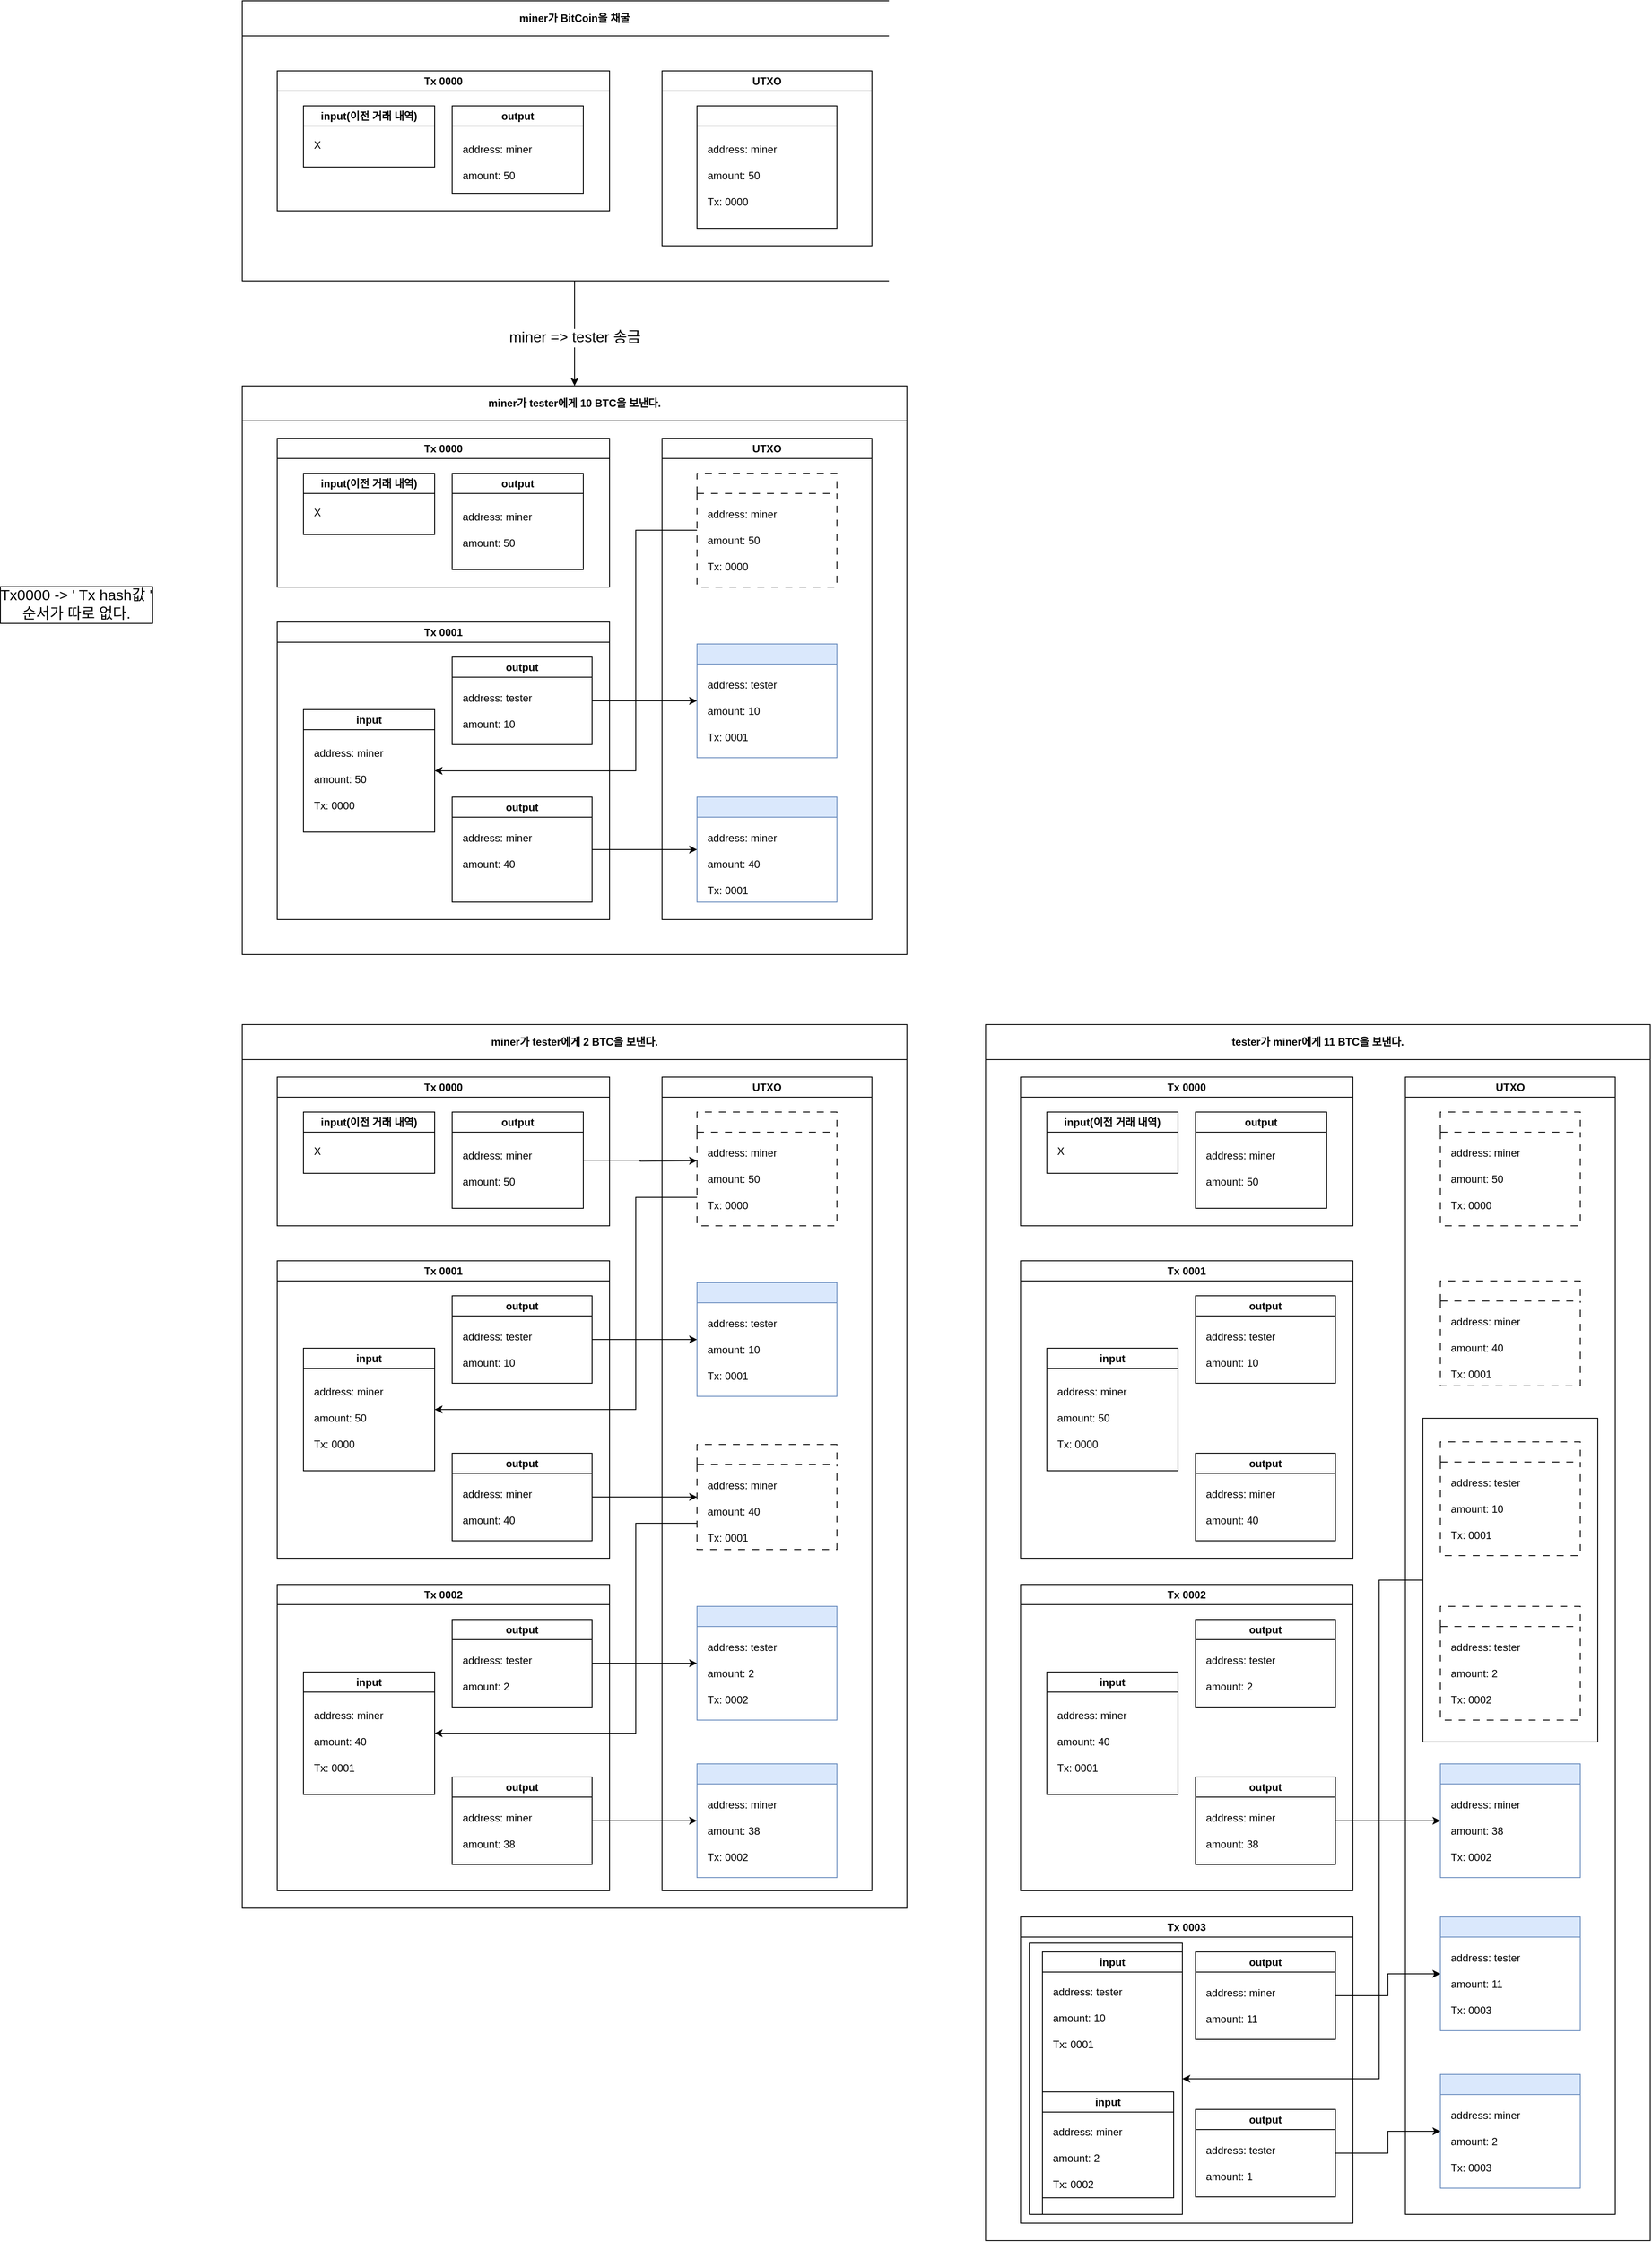 <mxfile version="20.8.13" type="device"><diagram name="페이지-1" id="GHpLm4_vbYnncEQ_8nsO"><mxGraphModel dx="2390" dy="1338" grid="1" gridSize="10" guides="1" tooltips="1" connect="1" arrows="1" fold="1" page="1" pageScale="1" pageWidth="3300" pageHeight="4681" math="0" shadow="0"><root><mxCell id="0"/><mxCell id="1" parent="0"/><mxCell id="pgw1HGAUYNYOQih6tqAu-53" style="edgeStyle=orthogonalEdgeStyle;rounded=0;orthogonalLoop=1;jettySize=auto;html=1;exitX=0.5;exitY=1;exitDx=0;exitDy=0;entryX=0.5;entryY=0;entryDx=0;entryDy=0;" edge="1" parent="1" source="pgw1HGAUYNYOQih6tqAu-1" target="pgw1HGAUYNYOQih6tqAu-20"><mxGeometry relative="1" as="geometry"/></mxCell><mxCell id="pgw1HGAUYNYOQih6tqAu-54" value="miner =&amp;gt; tester 송금" style="edgeLabel;html=1;align=center;verticalAlign=middle;resizable=0;points=[];fontSize=17;" vertex="1" connectable="0" parent="pgw1HGAUYNYOQih6tqAu-53"><mxGeometry x="0.077" relative="1" as="geometry"><mxPoint as="offset"/></mxGeometry></mxCell><mxCell id="pgw1HGAUYNYOQih6tqAu-1" value="miner가 BitCoin을 채굴" style="swimlane;whiteSpace=wrap;html=1;startSize=40;" vertex="1" parent="1"><mxGeometry x="400" y="240" width="760" height="320" as="geometry"/></mxCell><mxCell id="pgw1HGAUYNYOQih6tqAu-3" value="Tx 0000" style="swimlane;whiteSpace=wrap;html=1;" vertex="1" parent="pgw1HGAUYNYOQih6tqAu-1"><mxGeometry x="40" y="80" width="380" height="160" as="geometry"/></mxCell><mxCell id="pgw1HGAUYNYOQih6tqAu-4" value="input(이전 거래 내역)" style="swimlane;whiteSpace=wrap;html=1;" vertex="1" parent="pgw1HGAUYNYOQih6tqAu-3"><mxGeometry x="30" y="40" width="150" height="70" as="geometry"/></mxCell><mxCell id="pgw1HGAUYNYOQih6tqAu-8" value="X" style="text;html=1;align=left;verticalAlign=middle;resizable=0;points=[];autosize=1;strokeColor=none;fillColor=none;" vertex="1" parent="pgw1HGAUYNYOQih6tqAu-4"><mxGeometry x="10" y="30" width="30" height="30" as="geometry"/></mxCell><mxCell id="pgw1HGAUYNYOQih6tqAu-5" value="output" style="swimlane;whiteSpace=wrap;html=1;" vertex="1" parent="pgw1HGAUYNYOQih6tqAu-3"><mxGeometry x="200" y="40" width="150" height="100" as="geometry"/></mxCell><mxCell id="pgw1HGAUYNYOQih6tqAu-6" value="address: miner" style="text;html=1;align=left;verticalAlign=middle;resizable=0;points=[];autosize=1;strokeColor=none;fillColor=none;" vertex="1" parent="pgw1HGAUYNYOQih6tqAu-5"><mxGeometry x="10" y="35" width="100" height="30" as="geometry"/></mxCell><mxCell id="pgw1HGAUYNYOQih6tqAu-7" value="amount: 50" style="text;html=1;align=left;verticalAlign=middle;resizable=0;points=[];autosize=1;strokeColor=none;fillColor=none;" vertex="1" parent="pgw1HGAUYNYOQih6tqAu-5"><mxGeometry x="10" y="65" width="80" height="30" as="geometry"/></mxCell><mxCell id="pgw1HGAUYNYOQih6tqAu-12" value="UTXO" style="swimlane;whiteSpace=wrap;html=1;" vertex="1" parent="pgw1HGAUYNYOQih6tqAu-1"><mxGeometry x="480" y="80" width="240" height="200" as="geometry"/></mxCell><mxCell id="pgw1HGAUYNYOQih6tqAu-15" value="" style="swimlane;whiteSpace=wrap;html=1;" vertex="1" parent="pgw1HGAUYNYOQih6tqAu-12"><mxGeometry x="40" y="40" width="160" height="140" as="geometry"/></mxCell><mxCell id="pgw1HGAUYNYOQih6tqAu-16" value="address: miner" style="text;html=1;align=left;verticalAlign=middle;resizable=0;points=[];autosize=1;strokeColor=none;fillColor=none;" vertex="1" parent="pgw1HGAUYNYOQih6tqAu-15"><mxGeometry x="10" y="35" width="100" height="30" as="geometry"/></mxCell><mxCell id="pgw1HGAUYNYOQih6tqAu-17" value="amount: 50" style="text;html=1;align=left;verticalAlign=middle;resizable=0;points=[];autosize=1;strokeColor=none;fillColor=none;" vertex="1" parent="pgw1HGAUYNYOQih6tqAu-15"><mxGeometry x="10" y="65" width="80" height="30" as="geometry"/></mxCell><mxCell id="pgw1HGAUYNYOQih6tqAu-19" value="Tx: 0000" style="text;html=1;align=left;verticalAlign=middle;resizable=0;points=[];autosize=1;strokeColor=none;fillColor=none;" vertex="1" parent="pgw1HGAUYNYOQih6tqAu-15"><mxGeometry x="10" y="95" width="70" height="30" as="geometry"/></mxCell><mxCell id="pgw1HGAUYNYOQih6tqAu-20" value="miner가 tester에게 10 BTC을 보낸다." style="swimlane;whiteSpace=wrap;html=1;startSize=40;" vertex="1" parent="1"><mxGeometry x="400" y="680" width="760" height="650" as="geometry"/></mxCell><mxCell id="pgw1HGAUYNYOQih6tqAu-21" value="Tx 0000" style="swimlane;whiteSpace=wrap;html=1;" vertex="1" parent="pgw1HGAUYNYOQih6tqAu-20"><mxGeometry x="40" y="60" width="380" height="170" as="geometry"/></mxCell><mxCell id="pgw1HGAUYNYOQih6tqAu-22" value="input(이전 거래 내역)" style="swimlane;whiteSpace=wrap;html=1;" vertex="1" parent="pgw1HGAUYNYOQih6tqAu-21"><mxGeometry x="30" y="40" width="150" height="70" as="geometry"/></mxCell><mxCell id="pgw1HGAUYNYOQih6tqAu-23" value="X" style="text;html=1;align=left;verticalAlign=middle;resizable=0;points=[];autosize=1;strokeColor=none;fillColor=none;" vertex="1" parent="pgw1HGAUYNYOQih6tqAu-22"><mxGeometry x="10" y="30" width="30" height="30" as="geometry"/></mxCell><mxCell id="pgw1HGAUYNYOQih6tqAu-24" value="output" style="swimlane;whiteSpace=wrap;html=1;" vertex="1" parent="pgw1HGAUYNYOQih6tqAu-21"><mxGeometry x="200" y="40" width="150" height="110" as="geometry"/></mxCell><mxCell id="pgw1HGAUYNYOQih6tqAu-25" value="address: miner" style="text;html=1;align=left;verticalAlign=middle;resizable=0;points=[];autosize=1;strokeColor=none;fillColor=none;" vertex="1" parent="pgw1HGAUYNYOQih6tqAu-24"><mxGeometry x="10" y="35" width="100" height="30" as="geometry"/></mxCell><mxCell id="pgw1HGAUYNYOQih6tqAu-26" value="amount: 50" style="text;html=1;align=left;verticalAlign=middle;resizable=0;points=[];autosize=1;strokeColor=none;fillColor=none;" vertex="1" parent="pgw1HGAUYNYOQih6tqAu-24"><mxGeometry x="10" y="65" width="80" height="30" as="geometry"/></mxCell><mxCell id="pgw1HGAUYNYOQih6tqAu-27" value="UTXO" style="swimlane;whiteSpace=wrap;html=1;" vertex="1" parent="pgw1HGAUYNYOQih6tqAu-20"><mxGeometry x="480" y="60" width="240" height="550" as="geometry"/></mxCell><mxCell id="pgw1HGAUYNYOQih6tqAu-45" value="" style="swimlane;whiteSpace=wrap;html=1;fillColor=#dae8fc;strokeColor=#6c8ebf;" vertex="1" parent="pgw1HGAUYNYOQih6tqAu-27"><mxGeometry x="40" y="235" width="160" height="130" as="geometry"/></mxCell><mxCell id="pgw1HGAUYNYOQih6tqAu-46" value="address: tester" style="text;html=1;align=left;verticalAlign=middle;resizable=0;points=[];autosize=1;strokeColor=none;fillColor=none;" vertex="1" parent="pgw1HGAUYNYOQih6tqAu-45"><mxGeometry x="10" y="32" width="100" height="30" as="geometry"/></mxCell><mxCell id="pgw1HGAUYNYOQih6tqAu-47" value="amount: 10" style="text;html=1;align=left;verticalAlign=middle;resizable=0;points=[];autosize=1;strokeColor=none;fillColor=none;" vertex="1" parent="pgw1HGAUYNYOQih6tqAu-45"><mxGeometry x="10" y="62" width="80" height="30" as="geometry"/></mxCell><mxCell id="pgw1HGAUYNYOQih6tqAu-48" value="Tx: 0001" style="text;html=1;align=left;verticalAlign=middle;resizable=0;points=[];autosize=1;strokeColor=none;fillColor=none;" vertex="1" parent="pgw1HGAUYNYOQih6tqAu-45"><mxGeometry x="10" y="92" width="70" height="30" as="geometry"/></mxCell><mxCell id="pgw1HGAUYNYOQih6tqAu-49" value="" style="swimlane;whiteSpace=wrap;html=1;fillColor=#dae8fc;strokeColor=#6c8ebf;" vertex="1" parent="pgw1HGAUYNYOQih6tqAu-27"><mxGeometry x="40" y="410" width="160" height="120" as="geometry"/></mxCell><mxCell id="pgw1HGAUYNYOQih6tqAu-50" value="address: miner" style="text;html=1;align=left;verticalAlign=middle;resizable=0;points=[];autosize=1;strokeColor=none;fillColor=none;" vertex="1" parent="pgw1HGAUYNYOQih6tqAu-49"><mxGeometry x="10" y="32" width="100" height="30" as="geometry"/></mxCell><mxCell id="pgw1HGAUYNYOQih6tqAu-51" value="amount: 40" style="text;html=1;align=left;verticalAlign=middle;resizable=0;points=[];autosize=1;strokeColor=none;fillColor=none;" vertex="1" parent="pgw1HGAUYNYOQih6tqAu-49"><mxGeometry x="10" y="62" width="80" height="30" as="geometry"/></mxCell><mxCell id="pgw1HGAUYNYOQih6tqAu-52" value="Tx: 0001" style="text;html=1;align=left;verticalAlign=middle;resizable=0;points=[];autosize=1;strokeColor=none;fillColor=none;" vertex="1" parent="pgw1HGAUYNYOQih6tqAu-49"><mxGeometry x="10" y="92" width="70" height="30" as="geometry"/></mxCell><mxCell id="pgw1HGAUYNYOQih6tqAu-56" value="" style="swimlane;whiteSpace=wrap;html=1;dashed=1;dashPattern=8 8;" vertex="1" parent="pgw1HGAUYNYOQih6tqAu-27"><mxGeometry x="40" y="40" width="160" height="130" as="geometry"/></mxCell><mxCell id="pgw1HGAUYNYOQih6tqAu-57" value="address: miner" style="text;html=1;align=left;verticalAlign=middle;resizable=0;points=[];autosize=1;strokeColor=none;fillColor=none;" vertex="1" parent="pgw1HGAUYNYOQih6tqAu-56"><mxGeometry x="10" y="32" width="100" height="30" as="geometry"/></mxCell><mxCell id="pgw1HGAUYNYOQih6tqAu-58" value="amount: 50" style="text;html=1;align=left;verticalAlign=middle;resizable=0;points=[];autosize=1;strokeColor=none;fillColor=none;" vertex="1" parent="pgw1HGAUYNYOQih6tqAu-56"><mxGeometry x="10" y="62" width="80" height="30" as="geometry"/></mxCell><mxCell id="pgw1HGAUYNYOQih6tqAu-59" value="Tx: 0000" style="text;html=1;align=left;verticalAlign=middle;resizable=0;points=[];autosize=1;strokeColor=none;fillColor=none;" vertex="1" parent="pgw1HGAUYNYOQih6tqAu-56"><mxGeometry x="10" y="92" width="70" height="30" as="geometry"/></mxCell><mxCell id="pgw1HGAUYNYOQih6tqAu-32" value="Tx 0001" style="swimlane;whiteSpace=wrap;html=1;" vertex="1" parent="pgw1HGAUYNYOQih6tqAu-20"><mxGeometry x="40" y="270" width="380" height="340" as="geometry"/></mxCell><mxCell id="pgw1HGAUYNYOQih6tqAu-35" value="output" style="swimlane;whiteSpace=wrap;html=1;" vertex="1" parent="pgw1HGAUYNYOQih6tqAu-32"><mxGeometry x="200" y="40" width="160" height="100" as="geometry"/></mxCell><mxCell id="pgw1HGAUYNYOQih6tqAu-36" value="address: tester" style="text;html=1;align=left;verticalAlign=middle;resizable=0;points=[];autosize=1;strokeColor=none;fillColor=none;" vertex="1" parent="pgw1HGAUYNYOQih6tqAu-35"><mxGeometry x="10" y="32" width="100" height="30" as="geometry"/></mxCell><mxCell id="pgw1HGAUYNYOQih6tqAu-37" value="amount: 10" style="text;html=1;align=left;verticalAlign=middle;resizable=0;points=[];autosize=1;strokeColor=none;fillColor=none;" vertex="1" parent="pgw1HGAUYNYOQih6tqAu-35"><mxGeometry x="10" y="62" width="80" height="30" as="geometry"/></mxCell><mxCell id="pgw1HGAUYNYOQih6tqAu-38" value="input" style="swimlane;whiteSpace=wrap;html=1;" vertex="1" parent="pgw1HGAUYNYOQih6tqAu-32"><mxGeometry x="30" y="100" width="150" height="140" as="geometry"/></mxCell><mxCell id="pgw1HGAUYNYOQih6tqAu-39" value="address: miner" style="text;html=1;align=left;verticalAlign=middle;resizable=0;points=[];autosize=1;strokeColor=none;fillColor=none;" vertex="1" parent="pgw1HGAUYNYOQih6tqAu-38"><mxGeometry x="10" y="35" width="100" height="30" as="geometry"/></mxCell><mxCell id="pgw1HGAUYNYOQih6tqAu-40" value="amount: 50" style="text;html=1;align=left;verticalAlign=middle;resizable=0;points=[];autosize=1;strokeColor=none;fillColor=none;" vertex="1" parent="pgw1HGAUYNYOQih6tqAu-38"><mxGeometry x="10" y="65" width="80" height="30" as="geometry"/></mxCell><mxCell id="pgw1HGAUYNYOQih6tqAu-41" value="Tx: 0000" style="text;html=1;align=left;verticalAlign=middle;resizable=0;points=[];autosize=1;strokeColor=none;fillColor=none;" vertex="1" parent="pgw1HGAUYNYOQih6tqAu-38"><mxGeometry x="10" y="95" width="70" height="30" as="geometry"/></mxCell><mxCell id="pgw1HGAUYNYOQih6tqAu-42" value="output" style="swimlane;whiteSpace=wrap;html=1;" vertex="1" parent="pgw1HGAUYNYOQih6tqAu-32"><mxGeometry x="200" y="200" width="160" height="120" as="geometry"/></mxCell><mxCell id="pgw1HGAUYNYOQih6tqAu-43" value="address: miner" style="text;html=1;align=left;verticalAlign=middle;resizable=0;points=[];autosize=1;strokeColor=none;fillColor=none;" vertex="1" parent="pgw1HGAUYNYOQih6tqAu-42"><mxGeometry x="10" y="32" width="100" height="30" as="geometry"/></mxCell><mxCell id="pgw1HGAUYNYOQih6tqAu-44" value="amount: 40" style="text;html=1;align=left;verticalAlign=middle;resizable=0;points=[];autosize=1;strokeColor=none;fillColor=none;" vertex="1" parent="pgw1HGAUYNYOQih6tqAu-42"><mxGeometry x="10" y="62" width="80" height="30" as="geometry"/></mxCell><mxCell id="pgw1HGAUYNYOQih6tqAu-62" style="edgeStyle=orthogonalEdgeStyle;rounded=0;orthogonalLoop=1;jettySize=auto;html=1;exitX=0;exitY=0.5;exitDx=0;exitDy=0;entryX=1;entryY=0.5;entryDx=0;entryDy=0;fontSize=17;" edge="1" parent="pgw1HGAUYNYOQih6tqAu-20" source="pgw1HGAUYNYOQih6tqAu-56" target="pgw1HGAUYNYOQih6tqAu-38"><mxGeometry relative="1" as="geometry"><Array as="points"><mxPoint x="450" y="165"/><mxPoint x="450" y="440"/></Array></mxGeometry></mxCell><mxCell id="pgw1HGAUYNYOQih6tqAu-114" style="edgeStyle=orthogonalEdgeStyle;rounded=0;orthogonalLoop=1;jettySize=auto;html=1;exitX=1;exitY=0.5;exitDx=0;exitDy=0;entryX=0;entryY=0.5;entryDx=0;entryDy=0;fontSize=17;" edge="1" parent="pgw1HGAUYNYOQih6tqAu-20" source="pgw1HGAUYNYOQih6tqAu-35" target="pgw1HGAUYNYOQih6tqAu-45"><mxGeometry relative="1" as="geometry"/></mxCell><mxCell id="pgw1HGAUYNYOQih6tqAu-115" style="edgeStyle=orthogonalEdgeStyle;rounded=0;orthogonalLoop=1;jettySize=auto;html=1;exitX=1;exitY=0.5;exitDx=0;exitDy=0;entryX=0;entryY=0.5;entryDx=0;entryDy=0;fontSize=17;" edge="1" parent="pgw1HGAUYNYOQih6tqAu-20" source="pgw1HGAUYNYOQih6tqAu-42" target="pgw1HGAUYNYOQih6tqAu-49"><mxGeometry relative="1" as="geometry"/></mxCell><mxCell id="pgw1HGAUYNYOQih6tqAu-63" value="miner가 tester에게 2 BTC을 보낸다." style="swimlane;whiteSpace=wrap;html=1;startSize=40;" vertex="1" parent="1"><mxGeometry x="400" y="1410" width="760" height="1010" as="geometry"/></mxCell><mxCell id="pgw1HGAUYNYOQih6tqAu-64" value="Tx 0000" style="swimlane;whiteSpace=wrap;html=1;" vertex="1" parent="pgw1HGAUYNYOQih6tqAu-63"><mxGeometry x="40" y="60" width="380" height="170" as="geometry"/></mxCell><mxCell id="pgw1HGAUYNYOQih6tqAu-65" value="input(이전 거래 내역)" style="swimlane;whiteSpace=wrap;html=1;" vertex="1" parent="pgw1HGAUYNYOQih6tqAu-64"><mxGeometry x="30" y="40" width="150" height="70" as="geometry"/></mxCell><mxCell id="pgw1HGAUYNYOQih6tqAu-66" value="X" style="text;html=1;align=left;verticalAlign=middle;resizable=0;points=[];autosize=1;strokeColor=none;fillColor=none;" vertex="1" parent="pgw1HGAUYNYOQih6tqAu-65"><mxGeometry x="10" y="30" width="30" height="30" as="geometry"/></mxCell><mxCell id="pgw1HGAUYNYOQih6tqAu-67" value="output" style="swimlane;whiteSpace=wrap;html=1;" vertex="1" parent="pgw1HGAUYNYOQih6tqAu-64"><mxGeometry x="200" y="40" width="150" height="110" as="geometry"/></mxCell><mxCell id="pgw1HGAUYNYOQih6tqAu-68" value="address: miner" style="text;html=1;align=left;verticalAlign=middle;resizable=0;points=[];autosize=1;strokeColor=none;fillColor=none;" vertex="1" parent="pgw1HGAUYNYOQih6tqAu-67"><mxGeometry x="10" y="35" width="100" height="30" as="geometry"/></mxCell><mxCell id="pgw1HGAUYNYOQih6tqAu-69" value="amount: 50" style="text;html=1;align=left;verticalAlign=middle;resizable=0;points=[];autosize=1;strokeColor=none;fillColor=none;" vertex="1" parent="pgw1HGAUYNYOQih6tqAu-67"><mxGeometry x="10" y="65" width="80" height="30" as="geometry"/></mxCell><mxCell id="pgw1HGAUYNYOQih6tqAu-70" value="UTXO" style="swimlane;whiteSpace=wrap;html=1;" vertex="1" parent="pgw1HGAUYNYOQih6tqAu-63"><mxGeometry x="480" y="60" width="240" height="930" as="geometry"/></mxCell><mxCell id="pgw1HGAUYNYOQih6tqAu-75" value="" style="swimlane;whiteSpace=wrap;html=1;dashed=1;dashPattern=8 8;" vertex="1" parent="pgw1HGAUYNYOQih6tqAu-70"><mxGeometry x="40" y="420" width="160" height="120" as="geometry"/></mxCell><mxCell id="pgw1HGAUYNYOQih6tqAu-76" value="address: miner" style="text;html=1;align=left;verticalAlign=middle;resizable=0;points=[];autosize=1;strokeColor=none;fillColor=none;" vertex="1" parent="pgw1HGAUYNYOQih6tqAu-75"><mxGeometry x="10" y="32" width="100" height="30" as="geometry"/></mxCell><mxCell id="pgw1HGAUYNYOQih6tqAu-77" value="amount: 40" style="text;html=1;align=left;verticalAlign=middle;resizable=0;points=[];autosize=1;strokeColor=none;fillColor=none;" vertex="1" parent="pgw1HGAUYNYOQih6tqAu-75"><mxGeometry x="10" y="62" width="80" height="30" as="geometry"/></mxCell><mxCell id="pgw1HGAUYNYOQih6tqAu-78" value="Tx: 0001" style="text;html=1;align=left;verticalAlign=middle;resizable=0;points=[];autosize=1;strokeColor=none;fillColor=none;" vertex="1" parent="pgw1HGAUYNYOQih6tqAu-75"><mxGeometry x="10" y="92" width="70" height="30" as="geometry"/></mxCell><mxCell id="pgw1HGAUYNYOQih6tqAu-79" value="" style="swimlane;whiteSpace=wrap;html=1;dashed=1;dashPattern=8 8;" vertex="1" parent="pgw1HGAUYNYOQih6tqAu-70"><mxGeometry x="40" y="40" width="160" height="130" as="geometry"/></mxCell><mxCell id="pgw1HGAUYNYOQih6tqAu-80" value="address: miner" style="text;html=1;align=left;verticalAlign=middle;resizable=0;points=[];autosize=1;strokeColor=none;fillColor=none;" vertex="1" parent="pgw1HGAUYNYOQih6tqAu-79"><mxGeometry x="10" y="32" width="100" height="30" as="geometry"/></mxCell><mxCell id="pgw1HGAUYNYOQih6tqAu-81" value="amount: 50" style="text;html=1;align=left;verticalAlign=middle;resizable=0;points=[];autosize=1;strokeColor=none;fillColor=none;" vertex="1" parent="pgw1HGAUYNYOQih6tqAu-79"><mxGeometry x="10" y="62" width="80" height="30" as="geometry"/></mxCell><mxCell id="pgw1HGAUYNYOQih6tqAu-82" value="Tx: 0000" style="text;html=1;align=left;verticalAlign=middle;resizable=0;points=[];autosize=1;strokeColor=none;fillColor=none;" vertex="1" parent="pgw1HGAUYNYOQih6tqAu-79"><mxGeometry x="10" y="92" width="70" height="30" as="geometry"/></mxCell><mxCell id="pgw1HGAUYNYOQih6tqAu-106" value="" style="swimlane;whiteSpace=wrap;html=1;fillColor=#dae8fc;strokeColor=#6c8ebf;" vertex="1" parent="pgw1HGAUYNYOQih6tqAu-70"><mxGeometry x="40" y="605" width="160" height="130" as="geometry"/></mxCell><mxCell id="pgw1HGAUYNYOQih6tqAu-107" value="address: tester" style="text;html=1;align=left;verticalAlign=middle;resizable=0;points=[];autosize=1;strokeColor=none;fillColor=none;" vertex="1" parent="pgw1HGAUYNYOQih6tqAu-106"><mxGeometry x="10" y="32" width="100" height="30" as="geometry"/></mxCell><mxCell id="pgw1HGAUYNYOQih6tqAu-108" value="amount: 2" style="text;html=1;align=left;verticalAlign=middle;resizable=0;points=[];autosize=1;strokeColor=none;fillColor=none;" vertex="1" parent="pgw1HGAUYNYOQih6tqAu-106"><mxGeometry x="10" y="62" width="80" height="30" as="geometry"/></mxCell><mxCell id="pgw1HGAUYNYOQih6tqAu-109" value="Tx: 0002" style="text;html=1;align=left;verticalAlign=middle;resizable=0;points=[];autosize=1;strokeColor=none;fillColor=none;" vertex="1" parent="pgw1HGAUYNYOQih6tqAu-106"><mxGeometry x="10" y="92" width="70" height="30" as="geometry"/></mxCell><mxCell id="pgw1HGAUYNYOQih6tqAu-110" value="" style="swimlane;whiteSpace=wrap;html=1;fillColor=#dae8fc;strokeColor=#6c8ebf;" vertex="1" parent="pgw1HGAUYNYOQih6tqAu-70"><mxGeometry x="40" y="785" width="160" height="130" as="geometry"/></mxCell><mxCell id="pgw1HGAUYNYOQih6tqAu-111" value="address: miner" style="text;html=1;align=left;verticalAlign=middle;resizable=0;points=[];autosize=1;strokeColor=none;fillColor=none;" vertex="1" parent="pgw1HGAUYNYOQih6tqAu-110"><mxGeometry x="10" y="32" width="100" height="30" as="geometry"/></mxCell><mxCell id="pgw1HGAUYNYOQih6tqAu-112" value="amount: 38" style="text;html=1;align=left;verticalAlign=middle;resizable=0;points=[];autosize=1;strokeColor=none;fillColor=none;" vertex="1" parent="pgw1HGAUYNYOQih6tqAu-110"><mxGeometry x="10" y="62" width="80" height="30" as="geometry"/></mxCell><mxCell id="pgw1HGAUYNYOQih6tqAu-113" value="Tx: 0002" style="text;html=1;align=left;verticalAlign=middle;resizable=0;points=[];autosize=1;strokeColor=none;fillColor=none;" vertex="1" parent="pgw1HGAUYNYOQih6tqAu-110"><mxGeometry x="10" y="92" width="70" height="30" as="geometry"/></mxCell><mxCell id="pgw1HGAUYNYOQih6tqAu-71" value="" style="swimlane;whiteSpace=wrap;html=1;fillColor=#dae8fc;strokeColor=#6c8ebf;" vertex="1" parent="pgw1HGAUYNYOQih6tqAu-70"><mxGeometry x="40" y="235" width="160" height="130" as="geometry"/></mxCell><mxCell id="pgw1HGAUYNYOQih6tqAu-72" value="address: tester" style="text;html=1;align=left;verticalAlign=middle;resizable=0;points=[];autosize=1;strokeColor=none;fillColor=none;" vertex="1" parent="pgw1HGAUYNYOQih6tqAu-71"><mxGeometry x="10" y="32" width="100" height="30" as="geometry"/></mxCell><mxCell id="pgw1HGAUYNYOQih6tqAu-73" value="amount: 10" style="text;html=1;align=left;verticalAlign=middle;resizable=0;points=[];autosize=1;strokeColor=none;fillColor=none;" vertex="1" parent="pgw1HGAUYNYOQih6tqAu-71"><mxGeometry x="10" y="62" width="80" height="30" as="geometry"/></mxCell><mxCell id="pgw1HGAUYNYOQih6tqAu-74" value="Tx: 0001" style="text;html=1;align=left;verticalAlign=middle;resizable=0;points=[];autosize=1;strokeColor=none;fillColor=none;" vertex="1" parent="pgw1HGAUYNYOQih6tqAu-71"><mxGeometry x="10" y="92" width="70" height="30" as="geometry"/></mxCell><mxCell id="pgw1HGAUYNYOQih6tqAu-83" value="Tx 0001" style="swimlane;whiteSpace=wrap;html=1;" vertex="1" parent="pgw1HGAUYNYOQih6tqAu-63"><mxGeometry x="40" y="270" width="380" height="340" as="geometry"/></mxCell><mxCell id="pgw1HGAUYNYOQih6tqAu-84" value="output" style="swimlane;whiteSpace=wrap;html=1;" vertex="1" parent="pgw1HGAUYNYOQih6tqAu-83"><mxGeometry x="200" y="40" width="160" height="100" as="geometry"/></mxCell><mxCell id="pgw1HGAUYNYOQih6tqAu-85" value="address: tester" style="text;html=1;align=left;verticalAlign=middle;resizable=0;points=[];autosize=1;strokeColor=none;fillColor=none;" vertex="1" parent="pgw1HGAUYNYOQih6tqAu-84"><mxGeometry x="10" y="32" width="100" height="30" as="geometry"/></mxCell><mxCell id="pgw1HGAUYNYOQih6tqAu-86" value="amount: 10" style="text;html=1;align=left;verticalAlign=middle;resizable=0;points=[];autosize=1;strokeColor=none;fillColor=none;" vertex="1" parent="pgw1HGAUYNYOQih6tqAu-84"><mxGeometry x="10" y="62" width="80" height="30" as="geometry"/></mxCell><mxCell id="pgw1HGAUYNYOQih6tqAu-87" value="input" style="swimlane;whiteSpace=wrap;html=1;" vertex="1" parent="pgw1HGAUYNYOQih6tqAu-83"><mxGeometry x="30" y="100" width="150" height="140" as="geometry"/></mxCell><mxCell id="pgw1HGAUYNYOQih6tqAu-88" value="address: miner" style="text;html=1;align=left;verticalAlign=middle;resizable=0;points=[];autosize=1;strokeColor=none;fillColor=none;" vertex="1" parent="pgw1HGAUYNYOQih6tqAu-87"><mxGeometry x="10" y="35" width="100" height="30" as="geometry"/></mxCell><mxCell id="pgw1HGAUYNYOQih6tqAu-89" value="amount: 50" style="text;html=1;align=left;verticalAlign=middle;resizable=0;points=[];autosize=1;strokeColor=none;fillColor=none;" vertex="1" parent="pgw1HGAUYNYOQih6tqAu-87"><mxGeometry x="10" y="65" width="80" height="30" as="geometry"/></mxCell><mxCell id="pgw1HGAUYNYOQih6tqAu-90" value="Tx: 0000" style="text;html=1;align=left;verticalAlign=middle;resizable=0;points=[];autosize=1;strokeColor=none;fillColor=none;" vertex="1" parent="pgw1HGAUYNYOQih6tqAu-87"><mxGeometry x="10" y="95" width="70" height="30" as="geometry"/></mxCell><mxCell id="pgw1HGAUYNYOQih6tqAu-91" value="output" style="swimlane;whiteSpace=wrap;html=1;" vertex="1" parent="pgw1HGAUYNYOQih6tqAu-83"><mxGeometry x="200" y="220" width="160" height="100" as="geometry"/></mxCell><mxCell id="pgw1HGAUYNYOQih6tqAu-92" value="address: miner" style="text;html=1;align=left;verticalAlign=middle;resizable=0;points=[];autosize=1;strokeColor=none;fillColor=none;" vertex="1" parent="pgw1HGAUYNYOQih6tqAu-91"><mxGeometry x="10" y="32" width="100" height="30" as="geometry"/></mxCell><mxCell id="pgw1HGAUYNYOQih6tqAu-93" value="amount: 40" style="text;html=1;align=left;verticalAlign=middle;resizable=0;points=[];autosize=1;strokeColor=none;fillColor=none;" vertex="1" parent="pgw1HGAUYNYOQih6tqAu-91"><mxGeometry x="10" y="62" width="80" height="30" as="geometry"/></mxCell><mxCell id="pgw1HGAUYNYOQih6tqAu-94" style="edgeStyle=orthogonalEdgeStyle;rounded=0;orthogonalLoop=1;jettySize=auto;html=1;exitX=0;exitY=0.75;exitDx=0;exitDy=0;entryX=1;entryY=0.5;entryDx=0;entryDy=0;fontSize=17;" edge="1" parent="pgw1HGAUYNYOQih6tqAu-63" source="pgw1HGAUYNYOQih6tqAu-79" target="pgw1HGAUYNYOQih6tqAu-87"><mxGeometry relative="1" as="geometry"><Array as="points"><mxPoint x="450" y="197"/><mxPoint x="450" y="440"/></Array></mxGeometry></mxCell><mxCell id="pgw1HGAUYNYOQih6tqAu-95" value="Tx 0002" style="swimlane;whiteSpace=wrap;html=1;" vertex="1" parent="pgw1HGAUYNYOQih6tqAu-63"><mxGeometry x="40" y="640" width="380" height="350" as="geometry"/></mxCell><mxCell id="pgw1HGAUYNYOQih6tqAu-96" value="output" style="swimlane;whiteSpace=wrap;html=1;" vertex="1" parent="pgw1HGAUYNYOQih6tqAu-95"><mxGeometry x="200" y="40" width="160" height="100" as="geometry"/></mxCell><mxCell id="pgw1HGAUYNYOQih6tqAu-97" value="address: tester" style="text;html=1;align=left;verticalAlign=middle;resizable=0;points=[];autosize=1;strokeColor=none;fillColor=none;" vertex="1" parent="pgw1HGAUYNYOQih6tqAu-96"><mxGeometry x="10" y="32" width="100" height="30" as="geometry"/></mxCell><mxCell id="pgw1HGAUYNYOQih6tqAu-98" value="amount: 2" style="text;html=1;align=left;verticalAlign=middle;resizable=0;points=[];autosize=1;strokeColor=none;fillColor=none;" vertex="1" parent="pgw1HGAUYNYOQih6tqAu-96"><mxGeometry x="10" y="62" width="80" height="30" as="geometry"/></mxCell><mxCell id="pgw1HGAUYNYOQih6tqAu-99" value="input" style="swimlane;whiteSpace=wrap;html=1;" vertex="1" parent="pgw1HGAUYNYOQih6tqAu-95"><mxGeometry x="30" y="100" width="150" height="140" as="geometry"/></mxCell><mxCell id="pgw1HGAUYNYOQih6tqAu-100" value="address: miner" style="text;html=1;align=left;verticalAlign=middle;resizable=0;points=[];autosize=1;strokeColor=none;fillColor=none;" vertex="1" parent="pgw1HGAUYNYOQih6tqAu-99"><mxGeometry x="10" y="35" width="100" height="30" as="geometry"/></mxCell><mxCell id="pgw1HGAUYNYOQih6tqAu-101" value="amount: 40" style="text;html=1;align=left;verticalAlign=middle;resizable=0;points=[];autosize=1;strokeColor=none;fillColor=none;" vertex="1" parent="pgw1HGAUYNYOQih6tqAu-99"><mxGeometry x="10" y="65" width="80" height="30" as="geometry"/></mxCell><mxCell id="pgw1HGAUYNYOQih6tqAu-102" value="Tx: 0001" style="text;html=1;align=left;verticalAlign=middle;resizable=0;points=[];autosize=1;strokeColor=none;fillColor=none;" vertex="1" parent="pgw1HGAUYNYOQih6tqAu-99"><mxGeometry x="10" y="95" width="70" height="30" as="geometry"/></mxCell><mxCell id="pgw1HGAUYNYOQih6tqAu-103" value="output" style="swimlane;whiteSpace=wrap;html=1;" vertex="1" parent="pgw1HGAUYNYOQih6tqAu-95"><mxGeometry x="200" y="220" width="160" height="100" as="geometry"/></mxCell><mxCell id="pgw1HGAUYNYOQih6tqAu-104" value="address: miner" style="text;html=1;align=left;verticalAlign=middle;resizable=0;points=[];autosize=1;strokeColor=none;fillColor=none;" vertex="1" parent="pgw1HGAUYNYOQih6tqAu-103"><mxGeometry x="10" y="32" width="100" height="30" as="geometry"/></mxCell><mxCell id="pgw1HGAUYNYOQih6tqAu-105" value="amount: 38" style="text;html=1;align=left;verticalAlign=middle;resizable=0;points=[];autosize=1;strokeColor=none;fillColor=none;" vertex="1" parent="pgw1HGAUYNYOQih6tqAu-103"><mxGeometry x="10" y="62" width="80" height="30" as="geometry"/></mxCell><mxCell id="pgw1HGAUYNYOQih6tqAu-116" style="edgeStyle=orthogonalEdgeStyle;rounded=0;orthogonalLoop=1;jettySize=auto;html=1;exitX=1;exitY=0.5;exitDx=0;exitDy=0;entryX=0;entryY=0.5;entryDx=0;entryDy=0;fontSize=17;" edge="1" parent="pgw1HGAUYNYOQih6tqAu-63" source="pgw1HGAUYNYOQih6tqAu-96" target="pgw1HGAUYNYOQih6tqAu-106"><mxGeometry relative="1" as="geometry"/></mxCell><mxCell id="pgw1HGAUYNYOQih6tqAu-117" style="edgeStyle=orthogonalEdgeStyle;rounded=0;orthogonalLoop=1;jettySize=auto;html=1;exitX=1;exitY=0.5;exitDx=0;exitDy=0;entryX=0;entryY=0.5;entryDx=0;entryDy=0;fontSize=17;" edge="1" parent="pgw1HGAUYNYOQih6tqAu-63" source="pgw1HGAUYNYOQih6tqAu-103" target="pgw1HGAUYNYOQih6tqAu-110"><mxGeometry relative="1" as="geometry"/></mxCell><mxCell id="pgw1HGAUYNYOQih6tqAu-119" style="edgeStyle=orthogonalEdgeStyle;rounded=0;orthogonalLoop=1;jettySize=auto;html=1;exitX=1;exitY=0.5;exitDx=0;exitDy=0;entryX=0;entryY=0.5;entryDx=0;entryDy=0;fontSize=17;" edge="1" parent="pgw1HGAUYNYOQih6tqAu-63" source="pgw1HGAUYNYOQih6tqAu-91" target="pgw1HGAUYNYOQih6tqAu-75"><mxGeometry relative="1" as="geometry"/></mxCell><mxCell id="pgw1HGAUYNYOQih6tqAu-120" style="edgeStyle=orthogonalEdgeStyle;rounded=0;orthogonalLoop=1;jettySize=auto;html=1;exitX=1;exitY=0.5;exitDx=0;exitDy=0;entryX=0;entryY=0.5;entryDx=0;entryDy=0;fontSize=17;" edge="1" parent="pgw1HGAUYNYOQih6tqAu-63" source="pgw1HGAUYNYOQih6tqAu-84" target="pgw1HGAUYNYOQih6tqAu-71"><mxGeometry relative="1" as="geometry"/></mxCell><mxCell id="pgw1HGAUYNYOQih6tqAu-121" style="edgeStyle=orthogonalEdgeStyle;rounded=0;orthogonalLoop=1;jettySize=auto;html=1;exitX=0;exitY=0.75;exitDx=0;exitDy=0;entryX=1;entryY=0.5;entryDx=0;entryDy=0;fontSize=17;" edge="1" parent="pgw1HGAUYNYOQih6tqAu-63" source="pgw1HGAUYNYOQih6tqAu-75" target="pgw1HGAUYNYOQih6tqAu-99"><mxGeometry relative="1" as="geometry"><Array as="points"><mxPoint x="450" y="570"/><mxPoint x="450" y="810"/></Array></mxGeometry></mxCell><mxCell id="pgw1HGAUYNYOQih6tqAu-123" style="edgeStyle=orthogonalEdgeStyle;rounded=0;orthogonalLoop=1;jettySize=auto;html=1;exitX=1;exitY=0.5;exitDx=0;exitDy=0;fontSize=17;" edge="1" parent="1" source="pgw1HGAUYNYOQih6tqAu-67"><mxGeometry relative="1" as="geometry"><mxPoint x="920" y="1565.588" as="targetPoint"/></mxGeometry></mxCell><mxCell id="pgw1HGAUYNYOQih6tqAu-124" value="Tx0000 -&amp;gt; ' Tx hash값 '&lt;br&gt;순서가 따로 없다." style="edgeLabel;html=1;align=center;verticalAlign=middle;resizable=0;points=[];fontSize=17;labelBorderColor=default;" vertex="1" connectable="0" parent="1"><mxGeometry x="210" y="929.996" as="geometry"/></mxCell><mxCell id="pgw1HGAUYNYOQih6tqAu-125" value="tester가 miner에게 11 BTC을 보낸다." style="swimlane;whiteSpace=wrap;html=1;startSize=40;" vertex="1" parent="1"><mxGeometry x="1250" y="1410" width="760" height="1390" as="geometry"/></mxCell><mxCell id="pgw1HGAUYNYOQih6tqAu-126" value="Tx 0000" style="swimlane;whiteSpace=wrap;html=1;" vertex="1" parent="pgw1HGAUYNYOQih6tqAu-125"><mxGeometry x="40" y="60" width="380" height="170" as="geometry"/></mxCell><mxCell id="pgw1HGAUYNYOQih6tqAu-127" value="input(이전 거래 내역)" style="swimlane;whiteSpace=wrap;html=1;" vertex="1" parent="pgw1HGAUYNYOQih6tqAu-126"><mxGeometry x="30" y="40" width="150" height="70" as="geometry"/></mxCell><mxCell id="pgw1HGAUYNYOQih6tqAu-128" value="X" style="text;html=1;align=left;verticalAlign=middle;resizable=0;points=[];autosize=1;strokeColor=none;fillColor=none;" vertex="1" parent="pgw1HGAUYNYOQih6tqAu-127"><mxGeometry x="10" y="30" width="30" height="30" as="geometry"/></mxCell><mxCell id="pgw1HGAUYNYOQih6tqAu-129" value="output" style="swimlane;whiteSpace=wrap;html=1;" vertex="1" parent="pgw1HGAUYNYOQih6tqAu-126"><mxGeometry x="200" y="40" width="150" height="110" as="geometry"/></mxCell><mxCell id="pgw1HGAUYNYOQih6tqAu-130" value="address: miner" style="text;html=1;align=left;verticalAlign=middle;resizable=0;points=[];autosize=1;strokeColor=none;fillColor=none;" vertex="1" parent="pgw1HGAUYNYOQih6tqAu-129"><mxGeometry x="10" y="35" width="100" height="30" as="geometry"/></mxCell><mxCell id="pgw1HGAUYNYOQih6tqAu-131" value="amount: 50" style="text;html=1;align=left;verticalAlign=middle;resizable=0;points=[];autosize=1;strokeColor=none;fillColor=none;" vertex="1" parent="pgw1HGAUYNYOQih6tqAu-129"><mxGeometry x="10" y="65" width="80" height="30" as="geometry"/></mxCell><mxCell id="pgw1HGAUYNYOQih6tqAu-132" value="UTXO" style="swimlane;whiteSpace=wrap;html=1;" vertex="1" parent="pgw1HGAUYNYOQih6tqAu-125"><mxGeometry x="480" y="60" width="240" height="1300" as="geometry"/></mxCell><mxCell id="pgw1HGAUYNYOQih6tqAu-137" value="" style="swimlane;whiteSpace=wrap;html=1;dashed=1;dashPattern=8 8;" vertex="1" parent="pgw1HGAUYNYOQih6tqAu-132"><mxGeometry x="40" y="40" width="160" height="130" as="geometry"/></mxCell><mxCell id="pgw1HGAUYNYOQih6tqAu-138" value="address: miner" style="text;html=1;align=left;verticalAlign=middle;resizable=0;points=[];autosize=1;strokeColor=none;fillColor=none;" vertex="1" parent="pgw1HGAUYNYOQih6tqAu-137"><mxGeometry x="10" y="32" width="100" height="30" as="geometry"/></mxCell><mxCell id="pgw1HGAUYNYOQih6tqAu-139" value="amount: 50" style="text;html=1;align=left;verticalAlign=middle;resizable=0;points=[];autosize=1;strokeColor=none;fillColor=none;" vertex="1" parent="pgw1HGAUYNYOQih6tqAu-137"><mxGeometry x="10" y="62" width="80" height="30" as="geometry"/></mxCell><mxCell id="pgw1HGAUYNYOQih6tqAu-140" value="Tx: 0000" style="text;html=1;align=left;verticalAlign=middle;resizable=0;points=[];autosize=1;strokeColor=none;fillColor=none;" vertex="1" parent="pgw1HGAUYNYOQih6tqAu-137"><mxGeometry x="10" y="92" width="70" height="30" as="geometry"/></mxCell><mxCell id="pgw1HGAUYNYOQih6tqAu-141" value="" style="swimlane;whiteSpace=wrap;html=1;fillColor=default;strokeColor=default;dashed=1;dashPattern=8 8;" vertex="1" parent="pgw1HGAUYNYOQih6tqAu-132"><mxGeometry x="40" y="605" width="160" height="130" as="geometry"/></mxCell><mxCell id="pgw1HGAUYNYOQih6tqAu-142" value="address: tester" style="text;html=1;align=left;verticalAlign=middle;resizable=0;points=[];autosize=1;strokeColor=none;fillColor=none;" vertex="1" parent="pgw1HGAUYNYOQih6tqAu-141"><mxGeometry x="10" y="32" width="100" height="30" as="geometry"/></mxCell><mxCell id="pgw1HGAUYNYOQih6tqAu-143" value="amount: 2" style="text;html=1;align=left;verticalAlign=middle;resizable=0;points=[];autosize=1;strokeColor=none;fillColor=none;" vertex="1" parent="pgw1HGAUYNYOQih6tqAu-141"><mxGeometry x="10" y="62" width="80" height="30" as="geometry"/></mxCell><mxCell id="pgw1HGAUYNYOQih6tqAu-144" value="Tx: 0002" style="text;html=1;align=left;verticalAlign=middle;resizable=0;points=[];autosize=1;strokeColor=none;fillColor=none;" vertex="1" parent="pgw1HGAUYNYOQih6tqAu-141"><mxGeometry x="10" y="92" width="70" height="30" as="geometry"/></mxCell><mxCell id="pgw1HGAUYNYOQih6tqAu-145" value="" style="swimlane;whiteSpace=wrap;html=1;fillColor=#dae8fc;strokeColor=#6c8ebf;" vertex="1" parent="pgw1HGAUYNYOQih6tqAu-132"><mxGeometry x="40" y="785" width="160" height="130" as="geometry"/></mxCell><mxCell id="pgw1HGAUYNYOQih6tqAu-146" value="address: miner" style="text;html=1;align=left;verticalAlign=middle;resizable=0;points=[];autosize=1;strokeColor=none;fillColor=none;" vertex="1" parent="pgw1HGAUYNYOQih6tqAu-145"><mxGeometry x="10" y="32" width="100" height="30" as="geometry"/></mxCell><mxCell id="pgw1HGAUYNYOQih6tqAu-147" value="amount: 38" style="text;html=1;align=left;verticalAlign=middle;resizable=0;points=[];autosize=1;strokeColor=none;fillColor=none;" vertex="1" parent="pgw1HGAUYNYOQih6tqAu-145"><mxGeometry x="10" y="62" width="80" height="30" as="geometry"/></mxCell><mxCell id="pgw1HGAUYNYOQih6tqAu-148" value="Tx: 0002" style="text;html=1;align=left;verticalAlign=middle;resizable=0;points=[];autosize=1;strokeColor=none;fillColor=none;" vertex="1" parent="pgw1HGAUYNYOQih6tqAu-145"><mxGeometry x="10" y="92" width="70" height="30" as="geometry"/></mxCell><mxCell id="pgw1HGAUYNYOQih6tqAu-149" value="" style="swimlane;whiteSpace=wrap;html=1;fillColor=default;strokeColor=default;dashed=1;dashPattern=8 8;" vertex="1" parent="pgw1HGAUYNYOQih6tqAu-132"><mxGeometry x="40" y="417" width="160" height="130" as="geometry"/></mxCell><mxCell id="pgw1HGAUYNYOQih6tqAu-150" value="address: tester" style="text;html=1;align=left;verticalAlign=middle;resizable=0;points=[];autosize=1;strokeColor=none;fillColor=none;" vertex="1" parent="pgw1HGAUYNYOQih6tqAu-149"><mxGeometry x="10" y="32" width="100" height="30" as="geometry"/></mxCell><mxCell id="pgw1HGAUYNYOQih6tqAu-151" value="amount: 10" style="text;html=1;align=left;verticalAlign=middle;resizable=0;points=[];autosize=1;strokeColor=none;fillColor=none;" vertex="1" parent="pgw1HGAUYNYOQih6tqAu-149"><mxGeometry x="10" y="62" width="80" height="30" as="geometry"/></mxCell><mxCell id="pgw1HGAUYNYOQih6tqAu-152" value="Tx: 0001" style="text;html=1;align=left;verticalAlign=middle;resizable=0;points=[];autosize=1;strokeColor=none;fillColor=none;" vertex="1" parent="pgw1HGAUYNYOQih6tqAu-149"><mxGeometry x="10" y="92" width="70" height="30" as="geometry"/></mxCell><mxCell id="pgw1HGAUYNYOQih6tqAu-304" value="" style="swimlane;whiteSpace=wrap;html=1;fillColor=#dae8fc;strokeColor=#6c8ebf;" vertex="1" parent="pgw1HGAUYNYOQih6tqAu-132"><mxGeometry x="40" y="960" width="160" height="130" as="geometry"/></mxCell><mxCell id="pgw1HGAUYNYOQih6tqAu-305" value="address: tester" style="text;html=1;align=left;verticalAlign=middle;resizable=0;points=[];autosize=1;strokeColor=none;fillColor=none;" vertex="1" parent="pgw1HGAUYNYOQih6tqAu-304"><mxGeometry x="10" y="32" width="100" height="30" as="geometry"/></mxCell><mxCell id="pgw1HGAUYNYOQih6tqAu-306" value="amount: 11" style="text;html=1;align=left;verticalAlign=middle;resizable=0;points=[];autosize=1;strokeColor=none;fillColor=none;" vertex="1" parent="pgw1HGAUYNYOQih6tqAu-304"><mxGeometry x="10" y="62" width="80" height="30" as="geometry"/></mxCell><mxCell id="pgw1HGAUYNYOQih6tqAu-307" value="Tx: 0003" style="text;html=1;align=left;verticalAlign=middle;resizable=0;points=[];autosize=1;strokeColor=none;fillColor=none;" vertex="1" parent="pgw1HGAUYNYOQih6tqAu-304"><mxGeometry x="10" y="92" width="70" height="30" as="geometry"/></mxCell><mxCell id="pgw1HGAUYNYOQih6tqAu-308" value="" style="swimlane;whiteSpace=wrap;html=1;fillColor=#dae8fc;strokeColor=#6c8ebf;" vertex="1" parent="pgw1HGAUYNYOQih6tqAu-132"><mxGeometry x="40" y="1140" width="160" height="130" as="geometry"/></mxCell><mxCell id="pgw1HGAUYNYOQih6tqAu-309" value="address: miner" style="text;html=1;align=left;verticalAlign=middle;resizable=0;points=[];autosize=1;strokeColor=none;fillColor=none;" vertex="1" parent="pgw1HGAUYNYOQih6tqAu-308"><mxGeometry x="10" y="32" width="100" height="30" as="geometry"/></mxCell><mxCell id="pgw1HGAUYNYOQih6tqAu-310" value="amount: 2" style="text;html=1;align=left;verticalAlign=middle;resizable=0;points=[];autosize=1;strokeColor=none;fillColor=none;" vertex="1" parent="pgw1HGAUYNYOQih6tqAu-308"><mxGeometry x="10" y="62" width="80" height="30" as="geometry"/></mxCell><mxCell id="pgw1HGAUYNYOQih6tqAu-311" value="Tx: 0003" style="text;html=1;align=left;verticalAlign=middle;resizable=0;points=[];autosize=1;strokeColor=none;fillColor=none;" vertex="1" parent="pgw1HGAUYNYOQih6tqAu-308"><mxGeometry x="10" y="92" width="70" height="30" as="geometry"/></mxCell><mxCell id="pgw1HGAUYNYOQih6tqAu-133" value="" style="swimlane;whiteSpace=wrap;html=1;dashed=1;dashPattern=8 8;" vertex="1" parent="pgw1HGAUYNYOQih6tqAu-132"><mxGeometry x="40" y="233" width="160" height="120" as="geometry"/></mxCell><mxCell id="pgw1HGAUYNYOQih6tqAu-134" value="address: miner" style="text;html=1;align=left;verticalAlign=middle;resizable=0;points=[];autosize=1;strokeColor=none;fillColor=none;" vertex="1" parent="pgw1HGAUYNYOQih6tqAu-133"><mxGeometry x="10" y="32" width="100" height="30" as="geometry"/></mxCell><mxCell id="pgw1HGAUYNYOQih6tqAu-135" value="amount: 40" style="text;html=1;align=left;verticalAlign=middle;resizable=0;points=[];autosize=1;strokeColor=none;fillColor=none;" vertex="1" parent="pgw1HGAUYNYOQih6tqAu-133"><mxGeometry x="10" y="62" width="80" height="30" as="geometry"/></mxCell><mxCell id="pgw1HGAUYNYOQih6tqAu-136" value="Tx: 0001" style="text;html=1;align=left;verticalAlign=middle;resizable=0;points=[];autosize=1;strokeColor=none;fillColor=none;" vertex="1" parent="pgw1HGAUYNYOQih6tqAu-133"><mxGeometry x="10" y="92" width="70" height="30" as="geometry"/></mxCell><mxCell id="pgw1HGAUYNYOQih6tqAu-318" value="" style="rounded=0;whiteSpace=wrap;html=1;labelBorderColor=default;fontSize=17;fillColor=none;" vertex="1" parent="pgw1HGAUYNYOQih6tqAu-132"><mxGeometry x="20" y="390" width="200" height="370" as="geometry"/></mxCell><mxCell id="pgw1HGAUYNYOQih6tqAu-153" value="Tx 0001" style="swimlane;whiteSpace=wrap;html=1;" vertex="1" parent="pgw1HGAUYNYOQih6tqAu-125"><mxGeometry x="40" y="270" width="380" height="340" as="geometry"/></mxCell><mxCell id="pgw1HGAUYNYOQih6tqAu-154" value="output" style="swimlane;whiteSpace=wrap;html=1;" vertex="1" parent="pgw1HGAUYNYOQih6tqAu-153"><mxGeometry x="200" y="40" width="160" height="100" as="geometry"/></mxCell><mxCell id="pgw1HGAUYNYOQih6tqAu-155" value="address: tester" style="text;html=1;align=left;verticalAlign=middle;resizable=0;points=[];autosize=1;strokeColor=none;fillColor=none;" vertex="1" parent="pgw1HGAUYNYOQih6tqAu-154"><mxGeometry x="10" y="32" width="100" height="30" as="geometry"/></mxCell><mxCell id="pgw1HGAUYNYOQih6tqAu-156" value="amount: 10" style="text;html=1;align=left;verticalAlign=middle;resizable=0;points=[];autosize=1;strokeColor=none;fillColor=none;" vertex="1" parent="pgw1HGAUYNYOQih6tqAu-154"><mxGeometry x="10" y="62" width="80" height="30" as="geometry"/></mxCell><mxCell id="pgw1HGAUYNYOQih6tqAu-157" value="input" style="swimlane;whiteSpace=wrap;html=1;" vertex="1" parent="pgw1HGAUYNYOQih6tqAu-153"><mxGeometry x="30" y="100" width="150" height="140" as="geometry"/></mxCell><mxCell id="pgw1HGAUYNYOQih6tqAu-158" value="address: miner" style="text;html=1;align=left;verticalAlign=middle;resizable=0;points=[];autosize=1;strokeColor=none;fillColor=none;" vertex="1" parent="pgw1HGAUYNYOQih6tqAu-157"><mxGeometry x="10" y="35" width="100" height="30" as="geometry"/></mxCell><mxCell id="pgw1HGAUYNYOQih6tqAu-159" value="amount: 50" style="text;html=1;align=left;verticalAlign=middle;resizable=0;points=[];autosize=1;strokeColor=none;fillColor=none;" vertex="1" parent="pgw1HGAUYNYOQih6tqAu-157"><mxGeometry x="10" y="65" width="80" height="30" as="geometry"/></mxCell><mxCell id="pgw1HGAUYNYOQih6tqAu-160" value="Tx: 0000" style="text;html=1;align=left;verticalAlign=middle;resizable=0;points=[];autosize=1;strokeColor=none;fillColor=none;" vertex="1" parent="pgw1HGAUYNYOQih6tqAu-157"><mxGeometry x="10" y="95" width="70" height="30" as="geometry"/></mxCell><mxCell id="pgw1HGAUYNYOQih6tqAu-161" value="output" style="swimlane;whiteSpace=wrap;html=1;" vertex="1" parent="pgw1HGAUYNYOQih6tqAu-153"><mxGeometry x="200" y="220" width="160" height="100" as="geometry"/></mxCell><mxCell id="pgw1HGAUYNYOQih6tqAu-162" value="address: miner" style="text;html=1;align=left;verticalAlign=middle;resizable=0;points=[];autosize=1;strokeColor=none;fillColor=none;" vertex="1" parent="pgw1HGAUYNYOQih6tqAu-161"><mxGeometry x="10" y="32" width="100" height="30" as="geometry"/></mxCell><mxCell id="pgw1HGAUYNYOQih6tqAu-163" value="amount: 40" style="text;html=1;align=left;verticalAlign=middle;resizable=0;points=[];autosize=1;strokeColor=none;fillColor=none;" vertex="1" parent="pgw1HGAUYNYOQih6tqAu-161"><mxGeometry x="10" y="62" width="80" height="30" as="geometry"/></mxCell><mxCell id="pgw1HGAUYNYOQih6tqAu-165" value="Tx 0002" style="swimlane;whiteSpace=wrap;html=1;" vertex="1" parent="pgw1HGAUYNYOQih6tqAu-125"><mxGeometry x="40" y="640" width="380" height="350" as="geometry"/></mxCell><mxCell id="pgw1HGAUYNYOQih6tqAu-166" value="output" style="swimlane;whiteSpace=wrap;html=1;" vertex="1" parent="pgw1HGAUYNYOQih6tqAu-165"><mxGeometry x="200" y="40" width="160" height="100" as="geometry"/></mxCell><mxCell id="pgw1HGAUYNYOQih6tqAu-167" value="address: tester" style="text;html=1;align=left;verticalAlign=middle;resizable=0;points=[];autosize=1;strokeColor=none;fillColor=none;" vertex="1" parent="pgw1HGAUYNYOQih6tqAu-166"><mxGeometry x="10" y="32" width="100" height="30" as="geometry"/></mxCell><mxCell id="pgw1HGAUYNYOQih6tqAu-168" value="amount: 2" style="text;html=1;align=left;verticalAlign=middle;resizable=0;points=[];autosize=1;strokeColor=none;fillColor=none;" vertex="1" parent="pgw1HGAUYNYOQih6tqAu-166"><mxGeometry x="10" y="62" width="80" height="30" as="geometry"/></mxCell><mxCell id="pgw1HGAUYNYOQih6tqAu-169" value="input" style="swimlane;whiteSpace=wrap;html=1;" vertex="1" parent="pgw1HGAUYNYOQih6tqAu-165"><mxGeometry x="30" y="100" width="150" height="140" as="geometry"/></mxCell><mxCell id="pgw1HGAUYNYOQih6tqAu-170" value="address: miner" style="text;html=1;align=left;verticalAlign=middle;resizable=0;points=[];autosize=1;strokeColor=none;fillColor=none;" vertex="1" parent="pgw1HGAUYNYOQih6tqAu-169"><mxGeometry x="10" y="35" width="100" height="30" as="geometry"/></mxCell><mxCell id="pgw1HGAUYNYOQih6tqAu-171" value="amount: 40" style="text;html=1;align=left;verticalAlign=middle;resizable=0;points=[];autosize=1;strokeColor=none;fillColor=none;" vertex="1" parent="pgw1HGAUYNYOQih6tqAu-169"><mxGeometry x="10" y="65" width="80" height="30" as="geometry"/></mxCell><mxCell id="pgw1HGAUYNYOQih6tqAu-172" value="Tx: 0001" style="text;html=1;align=left;verticalAlign=middle;resizable=0;points=[];autosize=1;strokeColor=none;fillColor=none;" vertex="1" parent="pgw1HGAUYNYOQih6tqAu-169"><mxGeometry x="10" y="95" width="70" height="30" as="geometry"/></mxCell><mxCell id="pgw1HGAUYNYOQih6tqAu-173" value="output" style="swimlane;whiteSpace=wrap;html=1;" vertex="1" parent="pgw1HGAUYNYOQih6tqAu-165"><mxGeometry x="200" y="220" width="160" height="100" as="geometry"/></mxCell><mxCell id="pgw1HGAUYNYOQih6tqAu-174" value="address: miner" style="text;html=1;align=left;verticalAlign=middle;resizable=0;points=[];autosize=1;strokeColor=none;fillColor=none;" vertex="1" parent="pgw1HGAUYNYOQih6tqAu-173"><mxGeometry x="10" y="32" width="100" height="30" as="geometry"/></mxCell><mxCell id="pgw1HGAUYNYOQih6tqAu-175" value="amount: 38" style="text;html=1;align=left;verticalAlign=middle;resizable=0;points=[];autosize=1;strokeColor=none;fillColor=none;" vertex="1" parent="pgw1HGAUYNYOQih6tqAu-173"><mxGeometry x="10" y="62" width="80" height="30" as="geometry"/></mxCell><mxCell id="pgw1HGAUYNYOQih6tqAu-293" value="Tx 0003" style="swimlane;whiteSpace=wrap;html=1;" vertex="1" parent="pgw1HGAUYNYOQih6tqAu-125"><mxGeometry x="40" y="1020" width="380" height="350" as="geometry"/></mxCell><mxCell id="pgw1HGAUYNYOQih6tqAu-294" value="output" style="swimlane;whiteSpace=wrap;html=1;" vertex="1" parent="pgw1HGAUYNYOQih6tqAu-293"><mxGeometry x="200" y="40" width="160" height="100" as="geometry"/></mxCell><mxCell id="pgw1HGAUYNYOQih6tqAu-295" value="address: miner" style="text;html=1;align=left;verticalAlign=middle;resizable=0;points=[];autosize=1;strokeColor=none;fillColor=none;" vertex="1" parent="pgw1HGAUYNYOQih6tqAu-294"><mxGeometry x="10" y="32" width="100" height="30" as="geometry"/></mxCell><mxCell id="pgw1HGAUYNYOQih6tqAu-296" value="amount: 11" style="text;html=1;align=left;verticalAlign=middle;resizable=0;points=[];autosize=1;strokeColor=none;fillColor=none;" vertex="1" parent="pgw1HGAUYNYOQih6tqAu-294"><mxGeometry x="10" y="62" width="80" height="30" as="geometry"/></mxCell><mxCell id="pgw1HGAUYNYOQih6tqAu-297" value="input" style="swimlane;whiteSpace=wrap;html=1;" vertex="1" parent="pgw1HGAUYNYOQih6tqAu-293"><mxGeometry x="25" y="40" width="160" height="300" as="geometry"/></mxCell><mxCell id="pgw1HGAUYNYOQih6tqAu-298" value="address: tester" style="text;html=1;align=left;verticalAlign=middle;resizable=0;points=[];autosize=1;strokeColor=none;fillColor=none;" vertex="1" parent="pgw1HGAUYNYOQih6tqAu-297"><mxGeometry x="10" y="31" width="100" height="30" as="geometry"/></mxCell><mxCell id="pgw1HGAUYNYOQih6tqAu-299" value="amount: 10" style="text;html=1;align=left;verticalAlign=middle;resizable=0;points=[];autosize=1;strokeColor=none;fillColor=none;" vertex="1" parent="pgw1HGAUYNYOQih6tqAu-297"><mxGeometry x="10" y="61" width="80" height="30" as="geometry"/></mxCell><mxCell id="pgw1HGAUYNYOQih6tqAu-300" value="Tx: 0001" style="text;html=1;align=left;verticalAlign=middle;resizable=0;points=[];autosize=1;strokeColor=none;fillColor=none;" vertex="1" parent="pgw1HGAUYNYOQih6tqAu-297"><mxGeometry x="10" y="91" width="70" height="30" as="geometry"/></mxCell><mxCell id="pgw1HGAUYNYOQih6tqAu-320" value="" style="rounded=0;whiteSpace=wrap;html=1;labelBorderColor=default;fontSize=17;fillColor=none;" vertex="1" parent="pgw1HGAUYNYOQih6tqAu-297"><mxGeometry x="-15" y="-10" width="175" height="310" as="geometry"/></mxCell><mxCell id="pgw1HGAUYNYOQih6tqAu-301" value="output" style="swimlane;whiteSpace=wrap;html=1;" vertex="1" parent="pgw1HGAUYNYOQih6tqAu-293"><mxGeometry x="200" y="220" width="160" height="100" as="geometry"/></mxCell><mxCell id="pgw1HGAUYNYOQih6tqAu-302" value="address: tester" style="text;html=1;align=left;verticalAlign=middle;resizable=0;points=[];autosize=1;strokeColor=none;fillColor=none;" vertex="1" parent="pgw1HGAUYNYOQih6tqAu-301"><mxGeometry x="10" y="32" width="100" height="30" as="geometry"/></mxCell><mxCell id="pgw1HGAUYNYOQih6tqAu-303" value="amount: 1" style="text;html=1;align=left;verticalAlign=middle;resizable=0;points=[];autosize=1;strokeColor=none;fillColor=none;" vertex="1" parent="pgw1HGAUYNYOQih6tqAu-301"><mxGeometry x="10" y="62" width="80" height="30" as="geometry"/></mxCell><mxCell id="pgw1HGAUYNYOQih6tqAu-312" value="input" style="swimlane;whiteSpace=wrap;html=1;" vertex="1" parent="pgw1HGAUYNYOQih6tqAu-293"><mxGeometry x="25" y="200" width="150" height="121" as="geometry"/></mxCell><mxCell id="pgw1HGAUYNYOQih6tqAu-313" value="address: miner" style="text;html=1;align=left;verticalAlign=middle;resizable=0;points=[];autosize=1;strokeColor=none;fillColor=none;" vertex="1" parent="pgw1HGAUYNYOQih6tqAu-312"><mxGeometry x="10" y="31" width="100" height="30" as="geometry"/></mxCell><mxCell id="pgw1HGAUYNYOQih6tqAu-314" value="amount: 2" style="text;html=1;align=left;verticalAlign=middle;resizable=0;points=[];autosize=1;strokeColor=none;fillColor=none;" vertex="1" parent="pgw1HGAUYNYOQih6tqAu-312"><mxGeometry x="10" y="61" width="80" height="30" as="geometry"/></mxCell><mxCell id="pgw1HGAUYNYOQih6tqAu-315" value="Tx: 0002" style="text;html=1;align=left;verticalAlign=middle;resizable=0;points=[];autosize=1;strokeColor=none;fillColor=none;" vertex="1" parent="pgw1HGAUYNYOQih6tqAu-312"><mxGeometry x="10" y="91" width="70" height="30" as="geometry"/></mxCell><mxCell id="pgw1HGAUYNYOQih6tqAu-316" style="edgeStyle=orthogonalEdgeStyle;rounded=0;orthogonalLoop=1;jettySize=auto;html=1;exitX=1;exitY=0.5;exitDx=0;exitDy=0;entryX=0;entryY=0.5;entryDx=0;entryDy=0;fontSize=17;" edge="1" parent="pgw1HGAUYNYOQih6tqAu-125" source="pgw1HGAUYNYOQih6tqAu-294" target="pgw1HGAUYNYOQih6tqAu-304"><mxGeometry relative="1" as="geometry"/></mxCell><mxCell id="pgw1HGAUYNYOQih6tqAu-317" style="edgeStyle=orthogonalEdgeStyle;rounded=0;orthogonalLoop=1;jettySize=auto;html=1;exitX=1;exitY=0.5;exitDx=0;exitDy=0;entryX=0;entryY=0.5;entryDx=0;entryDy=0;fontSize=17;" edge="1" parent="pgw1HGAUYNYOQih6tqAu-125" source="pgw1HGAUYNYOQih6tqAu-301" target="pgw1HGAUYNYOQih6tqAu-308"><mxGeometry relative="1" as="geometry"/></mxCell><mxCell id="pgw1HGAUYNYOQih6tqAu-321" style="edgeStyle=orthogonalEdgeStyle;rounded=0;orthogonalLoop=1;jettySize=auto;html=1;exitX=0;exitY=0.5;exitDx=0;exitDy=0;entryX=1;entryY=0.5;entryDx=0;entryDy=0;fontSize=17;" edge="1" parent="pgw1HGAUYNYOQih6tqAu-125" source="pgw1HGAUYNYOQih6tqAu-318" target="pgw1HGAUYNYOQih6tqAu-320"><mxGeometry relative="1" as="geometry"><Array as="points"><mxPoint x="450" y="635"/><mxPoint x="450" y="1205"/></Array></mxGeometry></mxCell><mxCell id="pgw1HGAUYNYOQih6tqAu-322" style="edgeStyle=orthogonalEdgeStyle;rounded=0;orthogonalLoop=1;jettySize=auto;html=1;exitX=1;exitY=0.5;exitDx=0;exitDy=0;entryX=0;entryY=0.5;entryDx=0;entryDy=0;fontSize=17;" edge="1" parent="pgw1HGAUYNYOQih6tqAu-125" source="pgw1HGAUYNYOQih6tqAu-173" target="pgw1HGAUYNYOQih6tqAu-145"><mxGeometry relative="1" as="geometry"/></mxCell></root></mxGraphModel></diagram></mxfile>